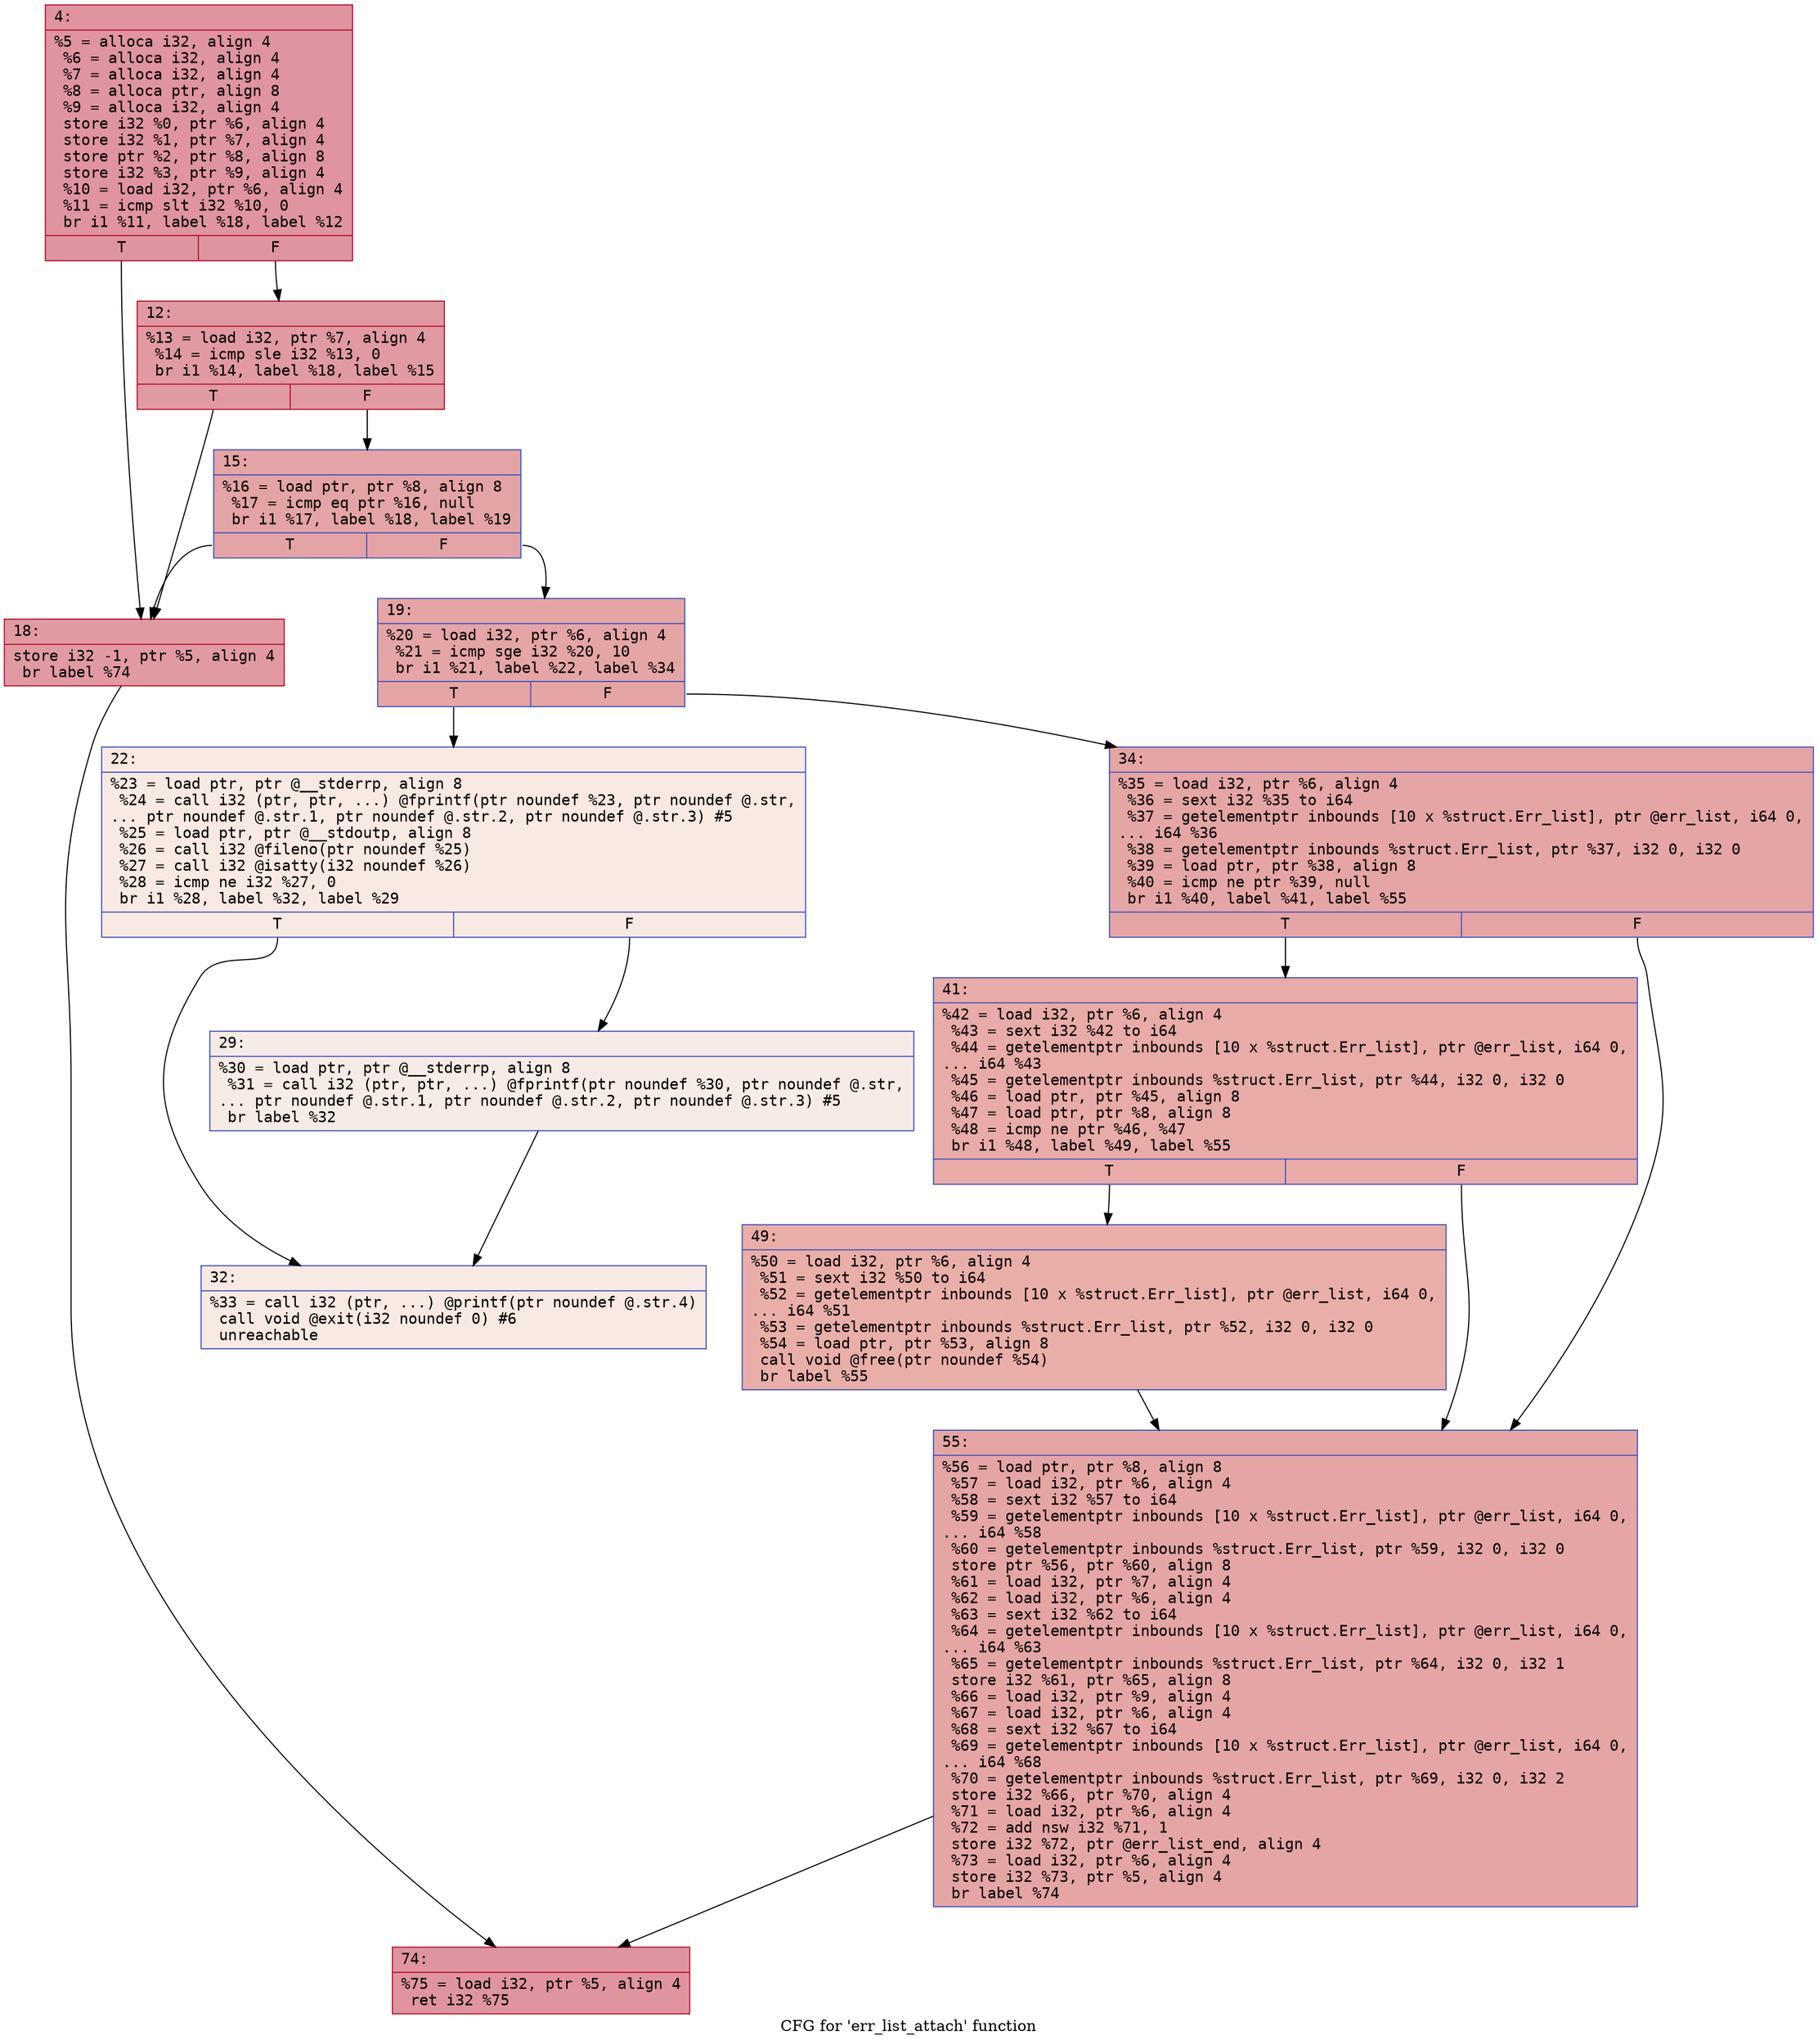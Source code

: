 digraph "CFG for 'err_list_attach' function" {
	label="CFG for 'err_list_attach' function";

	Node0x600001bee080 [shape=record,color="#b70d28ff", style=filled, fillcolor="#b70d2870" fontname="Courier",label="{4:\l|  %5 = alloca i32, align 4\l  %6 = alloca i32, align 4\l  %7 = alloca i32, align 4\l  %8 = alloca ptr, align 8\l  %9 = alloca i32, align 4\l  store i32 %0, ptr %6, align 4\l  store i32 %1, ptr %7, align 4\l  store ptr %2, ptr %8, align 8\l  store i32 %3, ptr %9, align 4\l  %10 = load i32, ptr %6, align 4\l  %11 = icmp slt i32 %10, 0\l  br i1 %11, label %18, label %12\l|{<s0>T|<s1>F}}"];
	Node0x600001bee080:s0 -> Node0x600001bee170[tooltip="4 -> 18\nProbability 37.50%" ];
	Node0x600001bee080:s1 -> Node0x600001bee0d0[tooltip="4 -> 12\nProbability 62.50%" ];
	Node0x600001bee0d0 [shape=record,color="#b70d28ff", style=filled, fillcolor="#bb1b2c70" fontname="Courier",label="{12:\l|  %13 = load i32, ptr %7, align 4\l  %14 = icmp sle i32 %13, 0\l  br i1 %14, label %18, label %15\l|{<s0>T|<s1>F}}"];
	Node0x600001bee0d0:s0 -> Node0x600001bee170[tooltip="12 -> 18\nProbability 50.00%" ];
	Node0x600001bee0d0:s1 -> Node0x600001bee120[tooltip="12 -> 15\nProbability 50.00%" ];
	Node0x600001bee120 [shape=record,color="#3d50c3ff", style=filled, fillcolor="#c32e3170" fontname="Courier",label="{15:\l|  %16 = load ptr, ptr %8, align 8\l  %17 = icmp eq ptr %16, null\l  br i1 %17, label %18, label %19\l|{<s0>T|<s1>F}}"];
	Node0x600001bee120:s0 -> Node0x600001bee170[tooltip="15 -> 18\nProbability 37.50%" ];
	Node0x600001bee120:s1 -> Node0x600001bee1c0[tooltip="15 -> 19\nProbability 62.50%" ];
	Node0x600001bee170 [shape=record,color="#b70d28ff", style=filled, fillcolor="#bb1b2c70" fontname="Courier",label="{18:\l|  store i32 -1, ptr %5, align 4\l  br label %74\l}"];
	Node0x600001bee170 -> Node0x600001bee440[tooltip="18 -> 74\nProbability 100.00%" ];
	Node0x600001bee1c0 [shape=record,color="#3d50c3ff", style=filled, fillcolor="#c5333470" fontname="Courier",label="{19:\l|  %20 = load i32, ptr %6, align 4\l  %21 = icmp sge i32 %20, 10\l  br i1 %21, label %22, label %34\l|{<s0>T|<s1>F}}"];
	Node0x600001bee1c0:s0 -> Node0x600001bee210[tooltip="19 -> 22\nProbability 0.00%" ];
	Node0x600001bee1c0:s1 -> Node0x600001bee300[tooltip="19 -> 34\nProbability 100.00%" ];
	Node0x600001bee210 [shape=record,color="#3d50c3ff", style=filled, fillcolor="#efcebd70" fontname="Courier",label="{22:\l|  %23 = load ptr, ptr @__stderrp, align 8\l  %24 = call i32 (ptr, ptr, ...) @fprintf(ptr noundef %23, ptr noundef @.str,\l... ptr noundef @.str.1, ptr noundef @.str.2, ptr noundef @.str.3) #5\l  %25 = load ptr, ptr @__stdoutp, align 8\l  %26 = call i32 @fileno(ptr noundef %25)\l  %27 = call i32 @isatty(i32 noundef %26)\l  %28 = icmp ne i32 %27, 0\l  br i1 %28, label %32, label %29\l|{<s0>T|<s1>F}}"];
	Node0x600001bee210:s0 -> Node0x600001bee2b0[tooltip="22 -> 32\nProbability 50.00%" ];
	Node0x600001bee210:s1 -> Node0x600001bee260[tooltip="22 -> 29\nProbability 50.00%" ];
	Node0x600001bee260 [shape=record,color="#3d50c3ff", style=filled, fillcolor="#ecd3c570" fontname="Courier",label="{29:\l|  %30 = load ptr, ptr @__stderrp, align 8\l  %31 = call i32 (ptr, ptr, ...) @fprintf(ptr noundef %30, ptr noundef @.str,\l... ptr noundef @.str.1, ptr noundef @.str.2, ptr noundef @.str.3) #5\l  br label %32\l}"];
	Node0x600001bee260 -> Node0x600001bee2b0[tooltip="29 -> 32\nProbability 100.00%" ];
	Node0x600001bee2b0 [shape=record,color="#3d50c3ff", style=filled, fillcolor="#efcebd70" fontname="Courier",label="{32:\l|  %33 = call i32 (ptr, ...) @printf(ptr noundef @.str.4)\l  call void @exit(i32 noundef 0) #6\l  unreachable\l}"];
	Node0x600001bee300 [shape=record,color="#3d50c3ff", style=filled, fillcolor="#c5333470" fontname="Courier",label="{34:\l|  %35 = load i32, ptr %6, align 4\l  %36 = sext i32 %35 to i64\l  %37 = getelementptr inbounds [10 x %struct.Err_list], ptr @err_list, i64 0,\l... i64 %36\l  %38 = getelementptr inbounds %struct.Err_list, ptr %37, i32 0, i32 0\l  %39 = load ptr, ptr %38, align 8\l  %40 = icmp ne ptr %39, null\l  br i1 %40, label %41, label %55\l|{<s0>T|<s1>F}}"];
	Node0x600001bee300:s0 -> Node0x600001bee350[tooltip="34 -> 41\nProbability 62.50%" ];
	Node0x600001bee300:s1 -> Node0x600001bee3f0[tooltip="34 -> 55\nProbability 37.50%" ];
	Node0x600001bee350 [shape=record,color="#3d50c3ff", style=filled, fillcolor="#cc403a70" fontname="Courier",label="{41:\l|  %42 = load i32, ptr %6, align 4\l  %43 = sext i32 %42 to i64\l  %44 = getelementptr inbounds [10 x %struct.Err_list], ptr @err_list, i64 0,\l... i64 %43\l  %45 = getelementptr inbounds %struct.Err_list, ptr %44, i32 0, i32 0\l  %46 = load ptr, ptr %45, align 8\l  %47 = load ptr, ptr %8, align 8\l  %48 = icmp ne ptr %46, %47\l  br i1 %48, label %49, label %55\l|{<s0>T|<s1>F}}"];
	Node0x600001bee350:s0 -> Node0x600001bee3a0[tooltip="41 -> 49\nProbability 62.50%" ];
	Node0x600001bee350:s1 -> Node0x600001bee3f0[tooltip="41 -> 55\nProbability 37.50%" ];
	Node0x600001bee3a0 [shape=record,color="#3d50c3ff", style=filled, fillcolor="#d0473d70" fontname="Courier",label="{49:\l|  %50 = load i32, ptr %6, align 4\l  %51 = sext i32 %50 to i64\l  %52 = getelementptr inbounds [10 x %struct.Err_list], ptr @err_list, i64 0,\l... i64 %51\l  %53 = getelementptr inbounds %struct.Err_list, ptr %52, i32 0, i32 0\l  %54 = load ptr, ptr %53, align 8\l  call void @free(ptr noundef %54)\l  br label %55\l}"];
	Node0x600001bee3a0 -> Node0x600001bee3f0[tooltip="49 -> 55\nProbability 100.00%" ];
	Node0x600001bee3f0 [shape=record,color="#3d50c3ff", style=filled, fillcolor="#c5333470" fontname="Courier",label="{55:\l|  %56 = load ptr, ptr %8, align 8\l  %57 = load i32, ptr %6, align 4\l  %58 = sext i32 %57 to i64\l  %59 = getelementptr inbounds [10 x %struct.Err_list], ptr @err_list, i64 0,\l... i64 %58\l  %60 = getelementptr inbounds %struct.Err_list, ptr %59, i32 0, i32 0\l  store ptr %56, ptr %60, align 8\l  %61 = load i32, ptr %7, align 4\l  %62 = load i32, ptr %6, align 4\l  %63 = sext i32 %62 to i64\l  %64 = getelementptr inbounds [10 x %struct.Err_list], ptr @err_list, i64 0,\l... i64 %63\l  %65 = getelementptr inbounds %struct.Err_list, ptr %64, i32 0, i32 1\l  store i32 %61, ptr %65, align 8\l  %66 = load i32, ptr %9, align 4\l  %67 = load i32, ptr %6, align 4\l  %68 = sext i32 %67 to i64\l  %69 = getelementptr inbounds [10 x %struct.Err_list], ptr @err_list, i64 0,\l... i64 %68\l  %70 = getelementptr inbounds %struct.Err_list, ptr %69, i32 0, i32 2\l  store i32 %66, ptr %70, align 4\l  %71 = load i32, ptr %6, align 4\l  %72 = add nsw i32 %71, 1\l  store i32 %72, ptr @err_list_end, align 4\l  %73 = load i32, ptr %6, align 4\l  store i32 %73, ptr %5, align 4\l  br label %74\l}"];
	Node0x600001bee3f0 -> Node0x600001bee440[tooltip="55 -> 74\nProbability 100.00%" ];
	Node0x600001bee440 [shape=record,color="#b70d28ff", style=filled, fillcolor="#b70d2870" fontname="Courier",label="{74:\l|  %75 = load i32, ptr %5, align 4\l  ret i32 %75\l}"];
}
